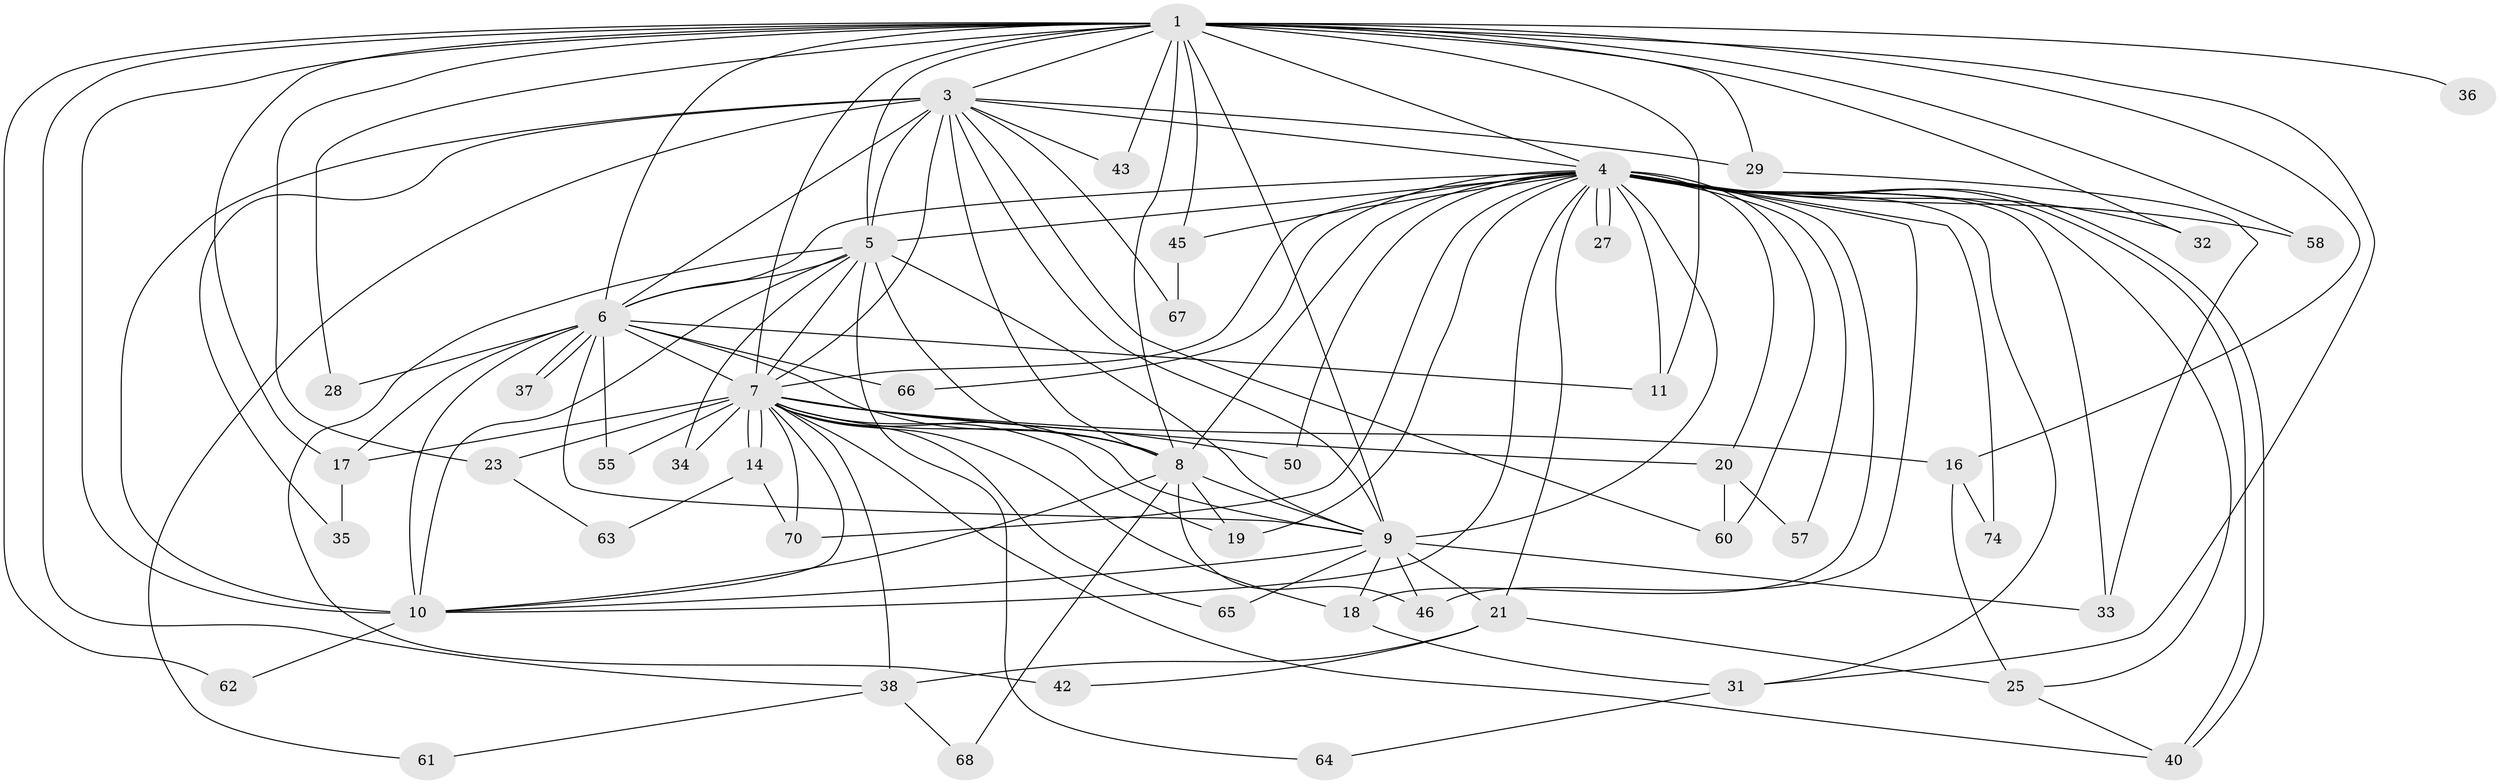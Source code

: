 // original degree distribution, {20: 0.013513513513513514, 16: 0.013513513513513514, 17: 0.02702702702702703, 33: 0.013513513513513514, 14: 0.013513513513513514, 24: 0.013513513513513514, 13: 0.02702702702702703, 12: 0.013513513513513514, 3: 0.14864864864864866, 4: 0.10810810810810811, 2: 0.5540540540540541, 5: 0.05405405405405406}
// Generated by graph-tools (version 1.1) at 2025/11/02/27/25 16:11:01]
// undirected, 50 vertices, 130 edges
graph export_dot {
graph [start="1"]
  node [color=gray90,style=filled];
  1 [super="+2"];
  3 [super="+51"];
  4 [super="+53"];
  5 [super="+44"];
  6 [super="+24"];
  7 [super="+41"];
  8 [super="+22"];
  9 [super="+12"];
  10 [super="+13"];
  11 [super="+15"];
  14 [super="+56"];
  16 [super="+59"];
  17 [super="+30"];
  18 [super="+47"];
  19 [super="+26"];
  20 [super="+69"];
  21 [super="+39"];
  23;
  25 [super="+52"];
  27;
  28;
  29 [super="+54"];
  31 [super="+48"];
  32;
  33 [super="+72"];
  34;
  35;
  36;
  37;
  38 [super="+49"];
  40;
  42;
  43;
  45;
  46 [super="+71"];
  50;
  55;
  57;
  58;
  60;
  61;
  62;
  63;
  64;
  65;
  66;
  67;
  68;
  70 [super="+73"];
  74;
  1 -- 3 [weight=2];
  1 -- 4 [weight=3];
  1 -- 5 [weight=2];
  1 -- 6 [weight=2];
  1 -- 7 [weight=2];
  1 -- 8 [weight=2];
  1 -- 9 [weight=3];
  1 -- 10 [weight=2];
  1 -- 16;
  1 -- 23;
  1 -- 28;
  1 -- 31;
  1 -- 32;
  1 -- 36 [weight=2];
  1 -- 38;
  1 -- 43;
  1 -- 11;
  1 -- 45;
  1 -- 58;
  1 -- 29 [weight=2];
  1 -- 62;
  1 -- 17;
  3 -- 4;
  3 -- 5 [weight=2];
  3 -- 6;
  3 -- 7;
  3 -- 8;
  3 -- 9;
  3 -- 10 [weight=2];
  3 -- 29;
  3 -- 35;
  3 -- 43;
  3 -- 60;
  3 -- 61;
  3 -- 67;
  4 -- 5;
  4 -- 6;
  4 -- 7;
  4 -- 8 [weight=2];
  4 -- 9;
  4 -- 10;
  4 -- 19;
  4 -- 20;
  4 -- 21;
  4 -- 25;
  4 -- 27;
  4 -- 27;
  4 -- 31;
  4 -- 32;
  4 -- 33;
  4 -- 40;
  4 -- 40;
  4 -- 45;
  4 -- 50;
  4 -- 57;
  4 -- 58;
  4 -- 60;
  4 -- 66;
  4 -- 70;
  4 -- 74;
  4 -- 46;
  4 -- 11;
  4 -- 18;
  5 -- 6;
  5 -- 7;
  5 -- 8;
  5 -- 9;
  5 -- 10 [weight=2];
  5 -- 34;
  5 -- 42;
  5 -- 64;
  6 -- 7 [weight=2];
  6 -- 8;
  6 -- 9;
  6 -- 10;
  6 -- 11;
  6 -- 17;
  6 -- 28;
  6 -- 37;
  6 -- 37;
  6 -- 55;
  6 -- 66;
  7 -- 8;
  7 -- 9;
  7 -- 10;
  7 -- 14 [weight=2];
  7 -- 14;
  7 -- 16 [weight=2];
  7 -- 17;
  7 -- 18;
  7 -- 19;
  7 -- 20;
  7 -- 23;
  7 -- 34;
  7 -- 38;
  7 -- 50;
  7 -- 65;
  7 -- 70;
  7 -- 55;
  7 -- 40;
  8 -- 9;
  8 -- 10;
  8 -- 46;
  8 -- 68;
  8 -- 19;
  9 -- 10;
  9 -- 21;
  9 -- 46;
  9 -- 65;
  9 -- 18;
  9 -- 33;
  10 -- 62;
  14 -- 63;
  14 -- 70;
  16 -- 25;
  16 -- 74;
  17 -- 35;
  18 -- 31;
  20 -- 57;
  20 -- 60;
  21 -- 42;
  21 -- 25;
  21 -- 38;
  23 -- 63;
  25 -- 40;
  29 -- 33;
  31 -- 64;
  38 -- 61;
  38 -- 68;
  45 -- 67;
}
